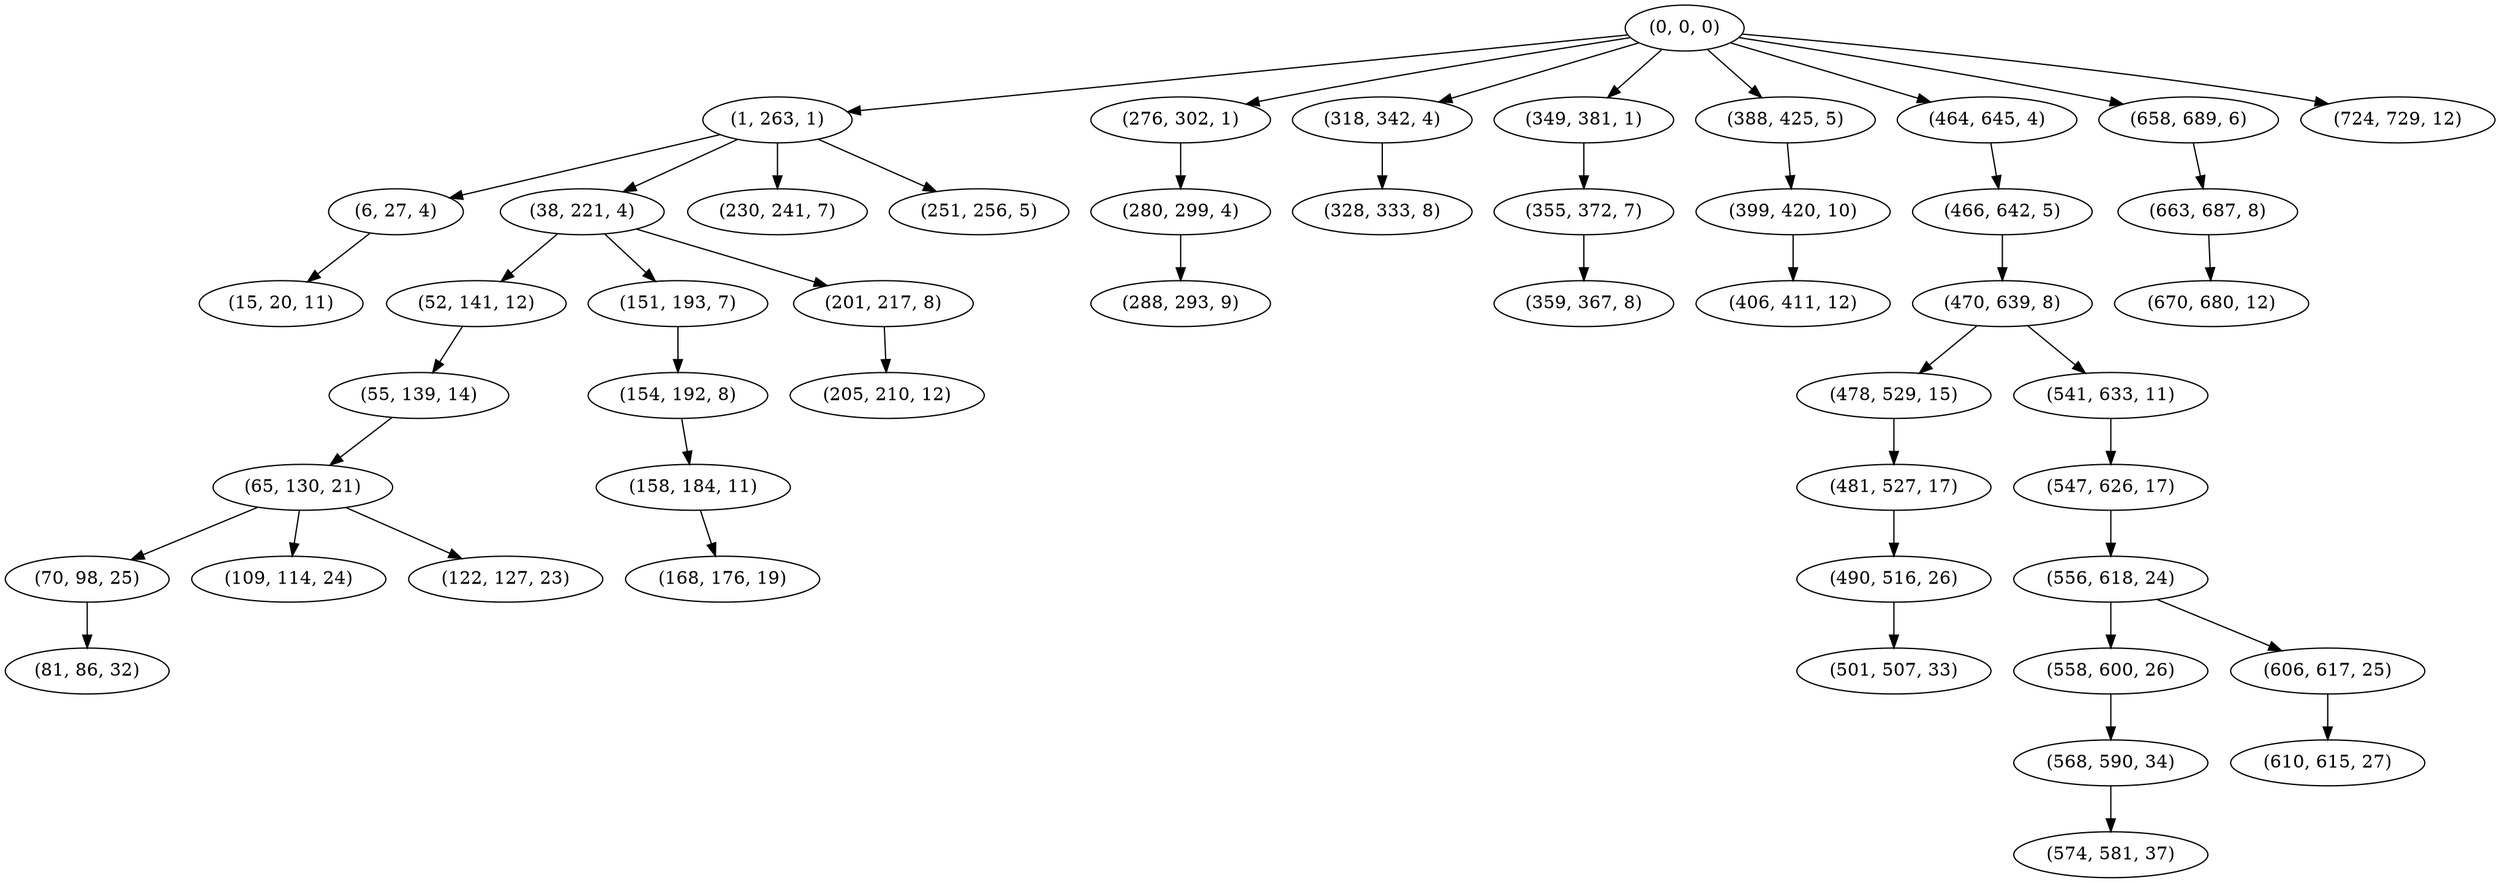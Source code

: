 digraph tree {
    "(0, 0, 0)";
    "(1, 263, 1)";
    "(6, 27, 4)";
    "(15, 20, 11)";
    "(38, 221, 4)";
    "(52, 141, 12)";
    "(55, 139, 14)";
    "(65, 130, 21)";
    "(70, 98, 25)";
    "(81, 86, 32)";
    "(109, 114, 24)";
    "(122, 127, 23)";
    "(151, 193, 7)";
    "(154, 192, 8)";
    "(158, 184, 11)";
    "(168, 176, 19)";
    "(201, 217, 8)";
    "(205, 210, 12)";
    "(230, 241, 7)";
    "(251, 256, 5)";
    "(276, 302, 1)";
    "(280, 299, 4)";
    "(288, 293, 9)";
    "(318, 342, 4)";
    "(328, 333, 8)";
    "(349, 381, 1)";
    "(355, 372, 7)";
    "(359, 367, 8)";
    "(388, 425, 5)";
    "(399, 420, 10)";
    "(406, 411, 12)";
    "(464, 645, 4)";
    "(466, 642, 5)";
    "(470, 639, 8)";
    "(478, 529, 15)";
    "(481, 527, 17)";
    "(490, 516, 26)";
    "(501, 507, 33)";
    "(541, 633, 11)";
    "(547, 626, 17)";
    "(556, 618, 24)";
    "(558, 600, 26)";
    "(568, 590, 34)";
    "(574, 581, 37)";
    "(606, 617, 25)";
    "(610, 615, 27)";
    "(658, 689, 6)";
    "(663, 687, 8)";
    "(670, 680, 12)";
    "(724, 729, 12)";
    "(0, 0, 0)" -> "(1, 263, 1)";
    "(0, 0, 0)" -> "(276, 302, 1)";
    "(0, 0, 0)" -> "(318, 342, 4)";
    "(0, 0, 0)" -> "(349, 381, 1)";
    "(0, 0, 0)" -> "(388, 425, 5)";
    "(0, 0, 0)" -> "(464, 645, 4)";
    "(0, 0, 0)" -> "(658, 689, 6)";
    "(0, 0, 0)" -> "(724, 729, 12)";
    "(1, 263, 1)" -> "(6, 27, 4)";
    "(1, 263, 1)" -> "(38, 221, 4)";
    "(1, 263, 1)" -> "(230, 241, 7)";
    "(1, 263, 1)" -> "(251, 256, 5)";
    "(6, 27, 4)" -> "(15, 20, 11)";
    "(38, 221, 4)" -> "(52, 141, 12)";
    "(38, 221, 4)" -> "(151, 193, 7)";
    "(38, 221, 4)" -> "(201, 217, 8)";
    "(52, 141, 12)" -> "(55, 139, 14)";
    "(55, 139, 14)" -> "(65, 130, 21)";
    "(65, 130, 21)" -> "(70, 98, 25)";
    "(65, 130, 21)" -> "(109, 114, 24)";
    "(65, 130, 21)" -> "(122, 127, 23)";
    "(70, 98, 25)" -> "(81, 86, 32)";
    "(151, 193, 7)" -> "(154, 192, 8)";
    "(154, 192, 8)" -> "(158, 184, 11)";
    "(158, 184, 11)" -> "(168, 176, 19)";
    "(201, 217, 8)" -> "(205, 210, 12)";
    "(276, 302, 1)" -> "(280, 299, 4)";
    "(280, 299, 4)" -> "(288, 293, 9)";
    "(318, 342, 4)" -> "(328, 333, 8)";
    "(349, 381, 1)" -> "(355, 372, 7)";
    "(355, 372, 7)" -> "(359, 367, 8)";
    "(388, 425, 5)" -> "(399, 420, 10)";
    "(399, 420, 10)" -> "(406, 411, 12)";
    "(464, 645, 4)" -> "(466, 642, 5)";
    "(466, 642, 5)" -> "(470, 639, 8)";
    "(470, 639, 8)" -> "(478, 529, 15)";
    "(470, 639, 8)" -> "(541, 633, 11)";
    "(478, 529, 15)" -> "(481, 527, 17)";
    "(481, 527, 17)" -> "(490, 516, 26)";
    "(490, 516, 26)" -> "(501, 507, 33)";
    "(541, 633, 11)" -> "(547, 626, 17)";
    "(547, 626, 17)" -> "(556, 618, 24)";
    "(556, 618, 24)" -> "(558, 600, 26)";
    "(556, 618, 24)" -> "(606, 617, 25)";
    "(558, 600, 26)" -> "(568, 590, 34)";
    "(568, 590, 34)" -> "(574, 581, 37)";
    "(606, 617, 25)" -> "(610, 615, 27)";
    "(658, 689, 6)" -> "(663, 687, 8)";
    "(663, 687, 8)" -> "(670, 680, 12)";
}
